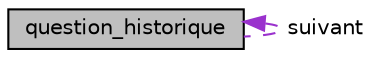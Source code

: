 digraph "question_historique"
{
 // LATEX_PDF_SIZE
  edge [fontname="Helvetica",fontsize="10",labelfontname="Helvetica",labelfontsize="10"];
  node [fontname="Helvetica",fontsize="10",shape=record];
  Node1 [label="question_historique",height=0.2,width=0.4,color="black", fillcolor="grey75", style="filled", fontcolor="black",tooltip="list_des_questions_deja_repondu"];
  Node1 -> Node1 [dir="back",color="darkorchid3",fontsize="10",style="dashed",label=" suivant" ,fontname="Helvetica"];
}
